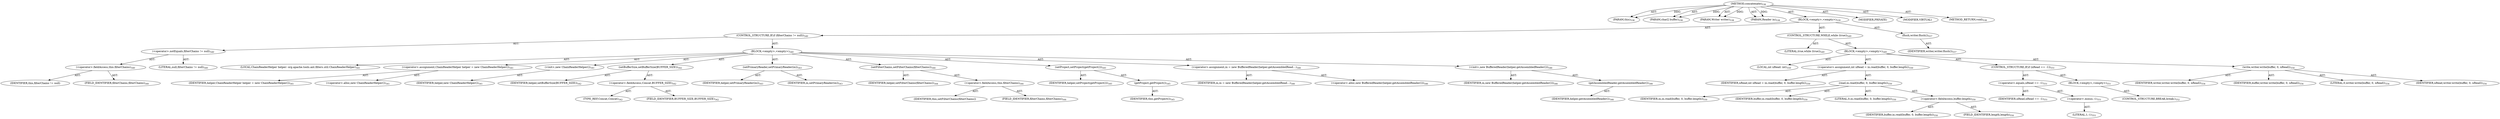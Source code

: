 digraph "concatenate" {  
"111669149715" [label = <(METHOD,concatenate)<SUB>538</SUB>> ]
"115964117005" [label = <(PARAM,this)<SUB>538</SUB>> ]
"115964117038" [label = <(PARAM,char[] buffer)<SUB>538</SUB>> ]
"115964117039" [label = <(PARAM,Writer writer)<SUB>538</SUB>> ]
"115964117040" [label = <(PARAM,Reader in)<SUB>538</SUB>> ]
"25769803856" [label = <(BLOCK,&lt;empty&gt;,&lt;empty&gt;)<SUB>539</SUB>> ]
"47244640308" [label = <(CONTROL_STRUCTURE,IF,if (filterChains != null))<SUB>540</SUB>> ]
"30064771401" [label = <(&lt;operator&gt;.notEquals,filterChains != null)<SUB>540</SUB>> ]
"30064771402" [label = <(&lt;operator&gt;.fieldAccess,this.filterChains)<SUB>540</SUB>> ]
"68719476995" [label = <(IDENTIFIER,this,filterChains != null)> ]
"55834574932" [label = <(FIELD_IDENTIFIER,filterChains,filterChains)<SUB>540</SUB>> ]
"90194313279" [label = <(LITERAL,null,filterChains != null)<SUB>540</SUB>> ]
"25769803857" [label = <(BLOCK,&lt;empty&gt;,&lt;empty&gt;)<SUB>540</SUB>> ]
"94489280541" [label = <(LOCAL,ChainReaderHelper helper: org.apache.tools.ant.filters.util.ChainReaderHelper)<SUB>541</SUB>> ]
"30064771403" [label = <(&lt;operator&gt;.assignment,ChainReaderHelper helper = new ChainReaderHelper())<SUB>541</SUB>> ]
"68719476996" [label = <(IDENTIFIER,helper,ChainReaderHelper helper = new ChainReaderHelper())<SUB>541</SUB>> ]
"30064771404" [label = <(&lt;operator&gt;.alloc,new ChainReaderHelper())<SUB>541</SUB>> ]
"30064771405" [label = <(&lt;init&gt;,new ChainReaderHelper())<SUB>541</SUB>> ]
"68719476997" [label = <(IDENTIFIER,helper,new ChainReaderHelper())<SUB>541</SUB>> ]
"30064771406" [label = <(setBufferSize,setBufferSize(BUFFER_SIZE))<SUB>542</SUB>> ]
"68719476998" [label = <(IDENTIFIER,helper,setBufferSize(BUFFER_SIZE))<SUB>542</SUB>> ]
"30064771407" [label = <(&lt;operator&gt;.fieldAccess,Concat.BUFFER_SIZE)<SUB>542</SUB>> ]
"180388626442" [label = <(TYPE_REF,Concat,Concat)<SUB>542</SUB>> ]
"55834574933" [label = <(FIELD_IDENTIFIER,BUFFER_SIZE,BUFFER_SIZE)<SUB>542</SUB>> ]
"30064771408" [label = <(setPrimaryReader,setPrimaryReader(in))<SUB>543</SUB>> ]
"68719476999" [label = <(IDENTIFIER,helper,setPrimaryReader(in))<SUB>543</SUB>> ]
"68719477000" [label = <(IDENTIFIER,in,setPrimaryReader(in))<SUB>543</SUB>> ]
"30064771409" [label = <(setFilterChains,setFilterChains(filterChains))<SUB>544</SUB>> ]
"68719477001" [label = <(IDENTIFIER,helper,setFilterChains(filterChains))<SUB>544</SUB>> ]
"30064771410" [label = <(&lt;operator&gt;.fieldAccess,this.filterChains)<SUB>544</SUB>> ]
"68719477002" [label = <(IDENTIFIER,this,setFilterChains(filterChains))> ]
"55834574934" [label = <(FIELD_IDENTIFIER,filterChains,filterChains)<SUB>544</SUB>> ]
"30064771411" [label = <(setProject,setProject(getProject()))<SUB>545</SUB>> ]
"68719477003" [label = <(IDENTIFIER,helper,setProject(getProject()))<SUB>545</SUB>> ]
"30064771412" [label = <(getProject,getProject())<SUB>545</SUB>> ]
"68719476763" [label = <(IDENTIFIER,this,getProject())<SUB>545</SUB>> ]
"30064771413" [label = <(&lt;operator&gt;.assignment,in = new BufferedReader(helper.getAssembledRead...)<SUB>546</SUB>> ]
"68719477004" [label = <(IDENTIFIER,in,in = new BufferedReader(helper.getAssembledRead...)<SUB>546</SUB>> ]
"30064771414" [label = <(&lt;operator&gt;.alloc,new BufferedReader(helper.getAssembledReader()))<SUB>546</SUB>> ]
"30064771415" [label = <(&lt;init&gt;,new BufferedReader(helper.getAssembledReader()))<SUB>546</SUB>> ]
"68719477005" [label = <(IDENTIFIER,in,new BufferedReader(helper.getAssembledReader()))<SUB>546</SUB>> ]
"30064771416" [label = <(getAssembledReader,getAssembledReader())<SUB>546</SUB>> ]
"68719477006" [label = <(IDENTIFIER,helper,getAssembledReader())<SUB>546</SUB>> ]
"47244640309" [label = <(CONTROL_STRUCTURE,WHILE,while (true))<SUB>549</SUB>> ]
"90194313280" [label = <(LITERAL,true,while (true))<SUB>549</SUB>> ]
"25769803858" [label = <(BLOCK,&lt;empty&gt;,&lt;empty&gt;)<SUB>549</SUB>> ]
"94489280542" [label = <(LOCAL,int nRead: int)<SUB>550</SUB>> ]
"30064771417" [label = <(&lt;operator&gt;.assignment,int nRead = in.read(buffer, 0, buffer.length))<SUB>550</SUB>> ]
"68719477007" [label = <(IDENTIFIER,nRead,int nRead = in.read(buffer, 0, buffer.length))<SUB>550</SUB>> ]
"30064771418" [label = <(read,in.read(buffer, 0, buffer.length))<SUB>550</SUB>> ]
"68719477008" [label = <(IDENTIFIER,in,in.read(buffer, 0, buffer.length))<SUB>550</SUB>> ]
"68719477009" [label = <(IDENTIFIER,buffer,in.read(buffer, 0, buffer.length))<SUB>550</SUB>> ]
"90194313281" [label = <(LITERAL,0,in.read(buffer, 0, buffer.length))<SUB>550</SUB>> ]
"30064771419" [label = <(&lt;operator&gt;.fieldAccess,buffer.length)<SUB>550</SUB>> ]
"68719477010" [label = <(IDENTIFIER,buffer,in.read(buffer, 0, buffer.length))<SUB>550</SUB>> ]
"55834574935" [label = <(FIELD_IDENTIFIER,length,length)<SUB>550</SUB>> ]
"47244640310" [label = <(CONTROL_STRUCTURE,IF,if (nRead == -1))<SUB>551</SUB>> ]
"30064771420" [label = <(&lt;operator&gt;.equals,nRead == -1)<SUB>551</SUB>> ]
"68719477011" [label = <(IDENTIFIER,nRead,nRead == -1)<SUB>551</SUB>> ]
"30064771421" [label = <(&lt;operator&gt;.minus,-1)<SUB>551</SUB>> ]
"90194313282" [label = <(LITERAL,1,-1)<SUB>551</SUB>> ]
"25769803859" [label = <(BLOCK,&lt;empty&gt;,&lt;empty&gt;)<SUB>551</SUB>> ]
"47244640311" [label = <(CONTROL_STRUCTURE,BREAK,break;)<SUB>552</SUB>> ]
"30064771422" [label = <(write,writer.write(buffer, 0, nRead))<SUB>554</SUB>> ]
"68719477012" [label = <(IDENTIFIER,writer,writer.write(buffer, 0, nRead))<SUB>554</SUB>> ]
"68719477013" [label = <(IDENTIFIER,buffer,writer.write(buffer, 0, nRead))<SUB>554</SUB>> ]
"90194313283" [label = <(LITERAL,0,writer.write(buffer, 0, nRead))<SUB>554</SUB>> ]
"68719477014" [label = <(IDENTIFIER,nRead,writer.write(buffer, 0, nRead))<SUB>554</SUB>> ]
"30064771423" [label = <(flush,writer.flush())<SUB>557</SUB>> ]
"68719477015" [label = <(IDENTIFIER,writer,writer.flush())<SUB>557</SUB>> ]
"133143986232" [label = <(MODIFIER,PRIVATE)> ]
"133143986233" [label = <(MODIFIER,VIRTUAL)> ]
"128849018899" [label = <(METHOD_RETURN,void)<SUB>538</SUB>> ]
  "111669149715" -> "115964117005"  [ label = "AST: "] 
  "111669149715" -> "115964117038"  [ label = "AST: "] 
  "111669149715" -> "115964117039"  [ label = "AST: "] 
  "111669149715" -> "115964117040"  [ label = "AST: "] 
  "111669149715" -> "25769803856"  [ label = "AST: "] 
  "111669149715" -> "133143986232"  [ label = "AST: "] 
  "111669149715" -> "133143986233"  [ label = "AST: "] 
  "111669149715" -> "128849018899"  [ label = "AST: "] 
  "25769803856" -> "47244640308"  [ label = "AST: "] 
  "25769803856" -> "47244640309"  [ label = "AST: "] 
  "25769803856" -> "30064771423"  [ label = "AST: "] 
  "47244640308" -> "30064771401"  [ label = "AST: "] 
  "47244640308" -> "25769803857"  [ label = "AST: "] 
  "30064771401" -> "30064771402"  [ label = "AST: "] 
  "30064771401" -> "90194313279"  [ label = "AST: "] 
  "30064771402" -> "68719476995"  [ label = "AST: "] 
  "30064771402" -> "55834574932"  [ label = "AST: "] 
  "25769803857" -> "94489280541"  [ label = "AST: "] 
  "25769803857" -> "30064771403"  [ label = "AST: "] 
  "25769803857" -> "30064771405"  [ label = "AST: "] 
  "25769803857" -> "30064771406"  [ label = "AST: "] 
  "25769803857" -> "30064771408"  [ label = "AST: "] 
  "25769803857" -> "30064771409"  [ label = "AST: "] 
  "25769803857" -> "30064771411"  [ label = "AST: "] 
  "25769803857" -> "30064771413"  [ label = "AST: "] 
  "25769803857" -> "30064771415"  [ label = "AST: "] 
  "30064771403" -> "68719476996"  [ label = "AST: "] 
  "30064771403" -> "30064771404"  [ label = "AST: "] 
  "30064771405" -> "68719476997"  [ label = "AST: "] 
  "30064771406" -> "68719476998"  [ label = "AST: "] 
  "30064771406" -> "30064771407"  [ label = "AST: "] 
  "30064771407" -> "180388626442"  [ label = "AST: "] 
  "30064771407" -> "55834574933"  [ label = "AST: "] 
  "30064771408" -> "68719476999"  [ label = "AST: "] 
  "30064771408" -> "68719477000"  [ label = "AST: "] 
  "30064771409" -> "68719477001"  [ label = "AST: "] 
  "30064771409" -> "30064771410"  [ label = "AST: "] 
  "30064771410" -> "68719477002"  [ label = "AST: "] 
  "30064771410" -> "55834574934"  [ label = "AST: "] 
  "30064771411" -> "68719477003"  [ label = "AST: "] 
  "30064771411" -> "30064771412"  [ label = "AST: "] 
  "30064771412" -> "68719476763"  [ label = "AST: "] 
  "30064771413" -> "68719477004"  [ label = "AST: "] 
  "30064771413" -> "30064771414"  [ label = "AST: "] 
  "30064771415" -> "68719477005"  [ label = "AST: "] 
  "30064771415" -> "30064771416"  [ label = "AST: "] 
  "30064771416" -> "68719477006"  [ label = "AST: "] 
  "47244640309" -> "90194313280"  [ label = "AST: "] 
  "47244640309" -> "25769803858"  [ label = "AST: "] 
  "25769803858" -> "94489280542"  [ label = "AST: "] 
  "25769803858" -> "30064771417"  [ label = "AST: "] 
  "25769803858" -> "47244640310"  [ label = "AST: "] 
  "25769803858" -> "30064771422"  [ label = "AST: "] 
  "30064771417" -> "68719477007"  [ label = "AST: "] 
  "30064771417" -> "30064771418"  [ label = "AST: "] 
  "30064771418" -> "68719477008"  [ label = "AST: "] 
  "30064771418" -> "68719477009"  [ label = "AST: "] 
  "30064771418" -> "90194313281"  [ label = "AST: "] 
  "30064771418" -> "30064771419"  [ label = "AST: "] 
  "30064771419" -> "68719477010"  [ label = "AST: "] 
  "30064771419" -> "55834574935"  [ label = "AST: "] 
  "47244640310" -> "30064771420"  [ label = "AST: "] 
  "47244640310" -> "25769803859"  [ label = "AST: "] 
  "30064771420" -> "68719477011"  [ label = "AST: "] 
  "30064771420" -> "30064771421"  [ label = "AST: "] 
  "30064771421" -> "90194313282"  [ label = "AST: "] 
  "25769803859" -> "47244640311"  [ label = "AST: "] 
  "30064771422" -> "68719477012"  [ label = "AST: "] 
  "30064771422" -> "68719477013"  [ label = "AST: "] 
  "30064771422" -> "90194313283"  [ label = "AST: "] 
  "30064771422" -> "68719477014"  [ label = "AST: "] 
  "30064771423" -> "68719477015"  [ label = "AST: "] 
  "111669149715" -> "115964117005"  [ label = "DDG: "] 
  "111669149715" -> "115964117038"  [ label = "DDG: "] 
  "111669149715" -> "115964117039"  [ label = "DDG: "] 
  "111669149715" -> "115964117040"  [ label = "DDG: "] 
}
